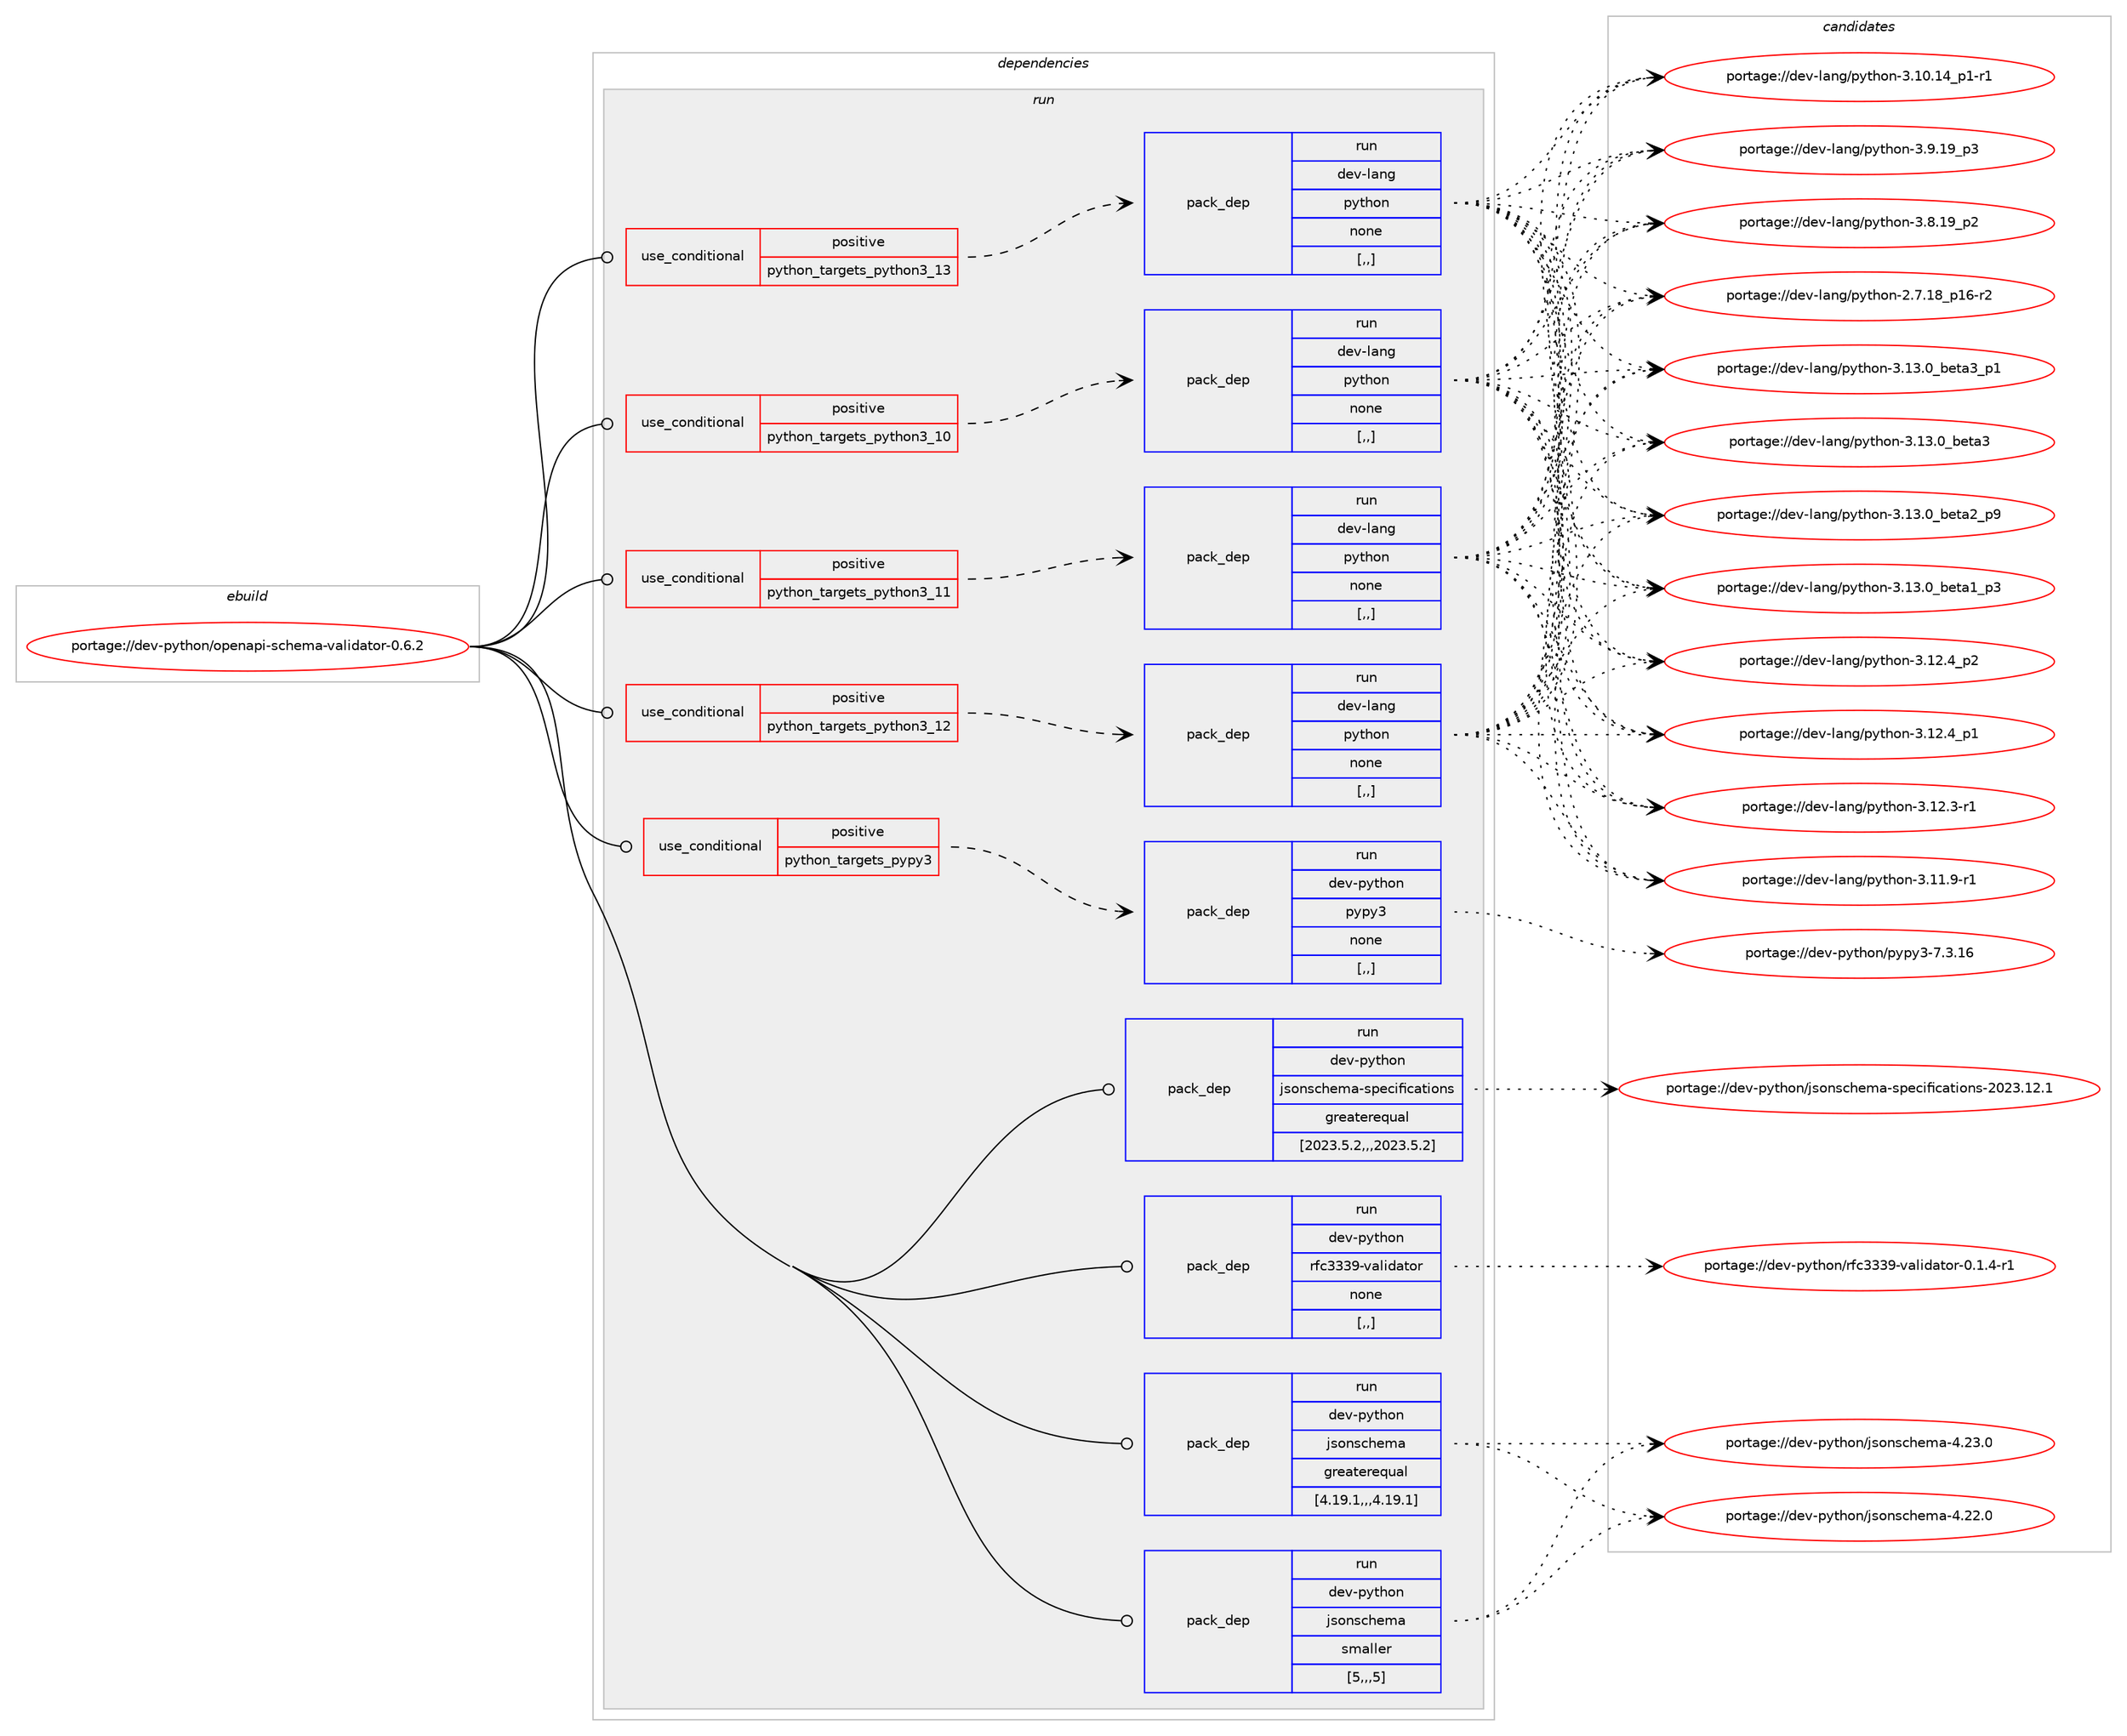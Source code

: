 digraph prolog {

# *************
# Graph options
# *************

newrank=true;
concentrate=true;
compound=true;
graph [rankdir=LR,fontname=Helvetica,fontsize=10,ranksep=1.5];#, ranksep=2.5, nodesep=0.2];
edge  [arrowhead=vee];
node  [fontname=Helvetica,fontsize=10];

# **********
# The ebuild
# **********

subgraph cluster_leftcol {
color=gray;
rank=same;
label=<<i>ebuild</i>>;
id [label="portage://dev-python/openapi-schema-validator-0.6.2", color=red, width=4, href="../dev-python/openapi-schema-validator-0.6.2.svg"];
}

# ****************
# The dependencies
# ****************

subgraph cluster_midcol {
color=gray;
label=<<i>dependencies</i>>;
subgraph cluster_compile {
fillcolor="#eeeeee";
style=filled;
label=<<i>compile</i>>;
}
subgraph cluster_compileandrun {
fillcolor="#eeeeee";
style=filled;
label=<<i>compile and run</i>>;
}
subgraph cluster_run {
fillcolor="#eeeeee";
style=filled;
label=<<i>run</i>>;
subgraph cond35067 {
dependency151821 [label=<<TABLE BORDER="0" CELLBORDER="1" CELLSPACING="0" CELLPADDING="4"><TR><TD ROWSPAN="3" CELLPADDING="10">use_conditional</TD></TR><TR><TD>positive</TD></TR><TR><TD>python_targets_pypy3</TD></TR></TABLE>>, shape=none, color=red];
subgraph pack115519 {
dependency151822 [label=<<TABLE BORDER="0" CELLBORDER="1" CELLSPACING="0" CELLPADDING="4" WIDTH="220"><TR><TD ROWSPAN="6" CELLPADDING="30">pack_dep</TD></TR><TR><TD WIDTH="110">run</TD></TR><TR><TD>dev-python</TD></TR><TR><TD>pypy3</TD></TR><TR><TD>none</TD></TR><TR><TD>[,,]</TD></TR></TABLE>>, shape=none, color=blue];
}
dependency151821:e -> dependency151822:w [weight=20,style="dashed",arrowhead="vee"];
}
id:e -> dependency151821:w [weight=20,style="solid",arrowhead="odot"];
subgraph cond35068 {
dependency151823 [label=<<TABLE BORDER="0" CELLBORDER="1" CELLSPACING="0" CELLPADDING="4"><TR><TD ROWSPAN="3" CELLPADDING="10">use_conditional</TD></TR><TR><TD>positive</TD></TR><TR><TD>python_targets_python3_10</TD></TR></TABLE>>, shape=none, color=red];
subgraph pack115520 {
dependency151824 [label=<<TABLE BORDER="0" CELLBORDER="1" CELLSPACING="0" CELLPADDING="4" WIDTH="220"><TR><TD ROWSPAN="6" CELLPADDING="30">pack_dep</TD></TR><TR><TD WIDTH="110">run</TD></TR><TR><TD>dev-lang</TD></TR><TR><TD>python</TD></TR><TR><TD>none</TD></TR><TR><TD>[,,]</TD></TR></TABLE>>, shape=none, color=blue];
}
dependency151823:e -> dependency151824:w [weight=20,style="dashed",arrowhead="vee"];
}
id:e -> dependency151823:w [weight=20,style="solid",arrowhead="odot"];
subgraph cond35069 {
dependency151825 [label=<<TABLE BORDER="0" CELLBORDER="1" CELLSPACING="0" CELLPADDING="4"><TR><TD ROWSPAN="3" CELLPADDING="10">use_conditional</TD></TR><TR><TD>positive</TD></TR><TR><TD>python_targets_python3_11</TD></TR></TABLE>>, shape=none, color=red];
subgraph pack115521 {
dependency151826 [label=<<TABLE BORDER="0" CELLBORDER="1" CELLSPACING="0" CELLPADDING="4" WIDTH="220"><TR><TD ROWSPAN="6" CELLPADDING="30">pack_dep</TD></TR><TR><TD WIDTH="110">run</TD></TR><TR><TD>dev-lang</TD></TR><TR><TD>python</TD></TR><TR><TD>none</TD></TR><TR><TD>[,,]</TD></TR></TABLE>>, shape=none, color=blue];
}
dependency151825:e -> dependency151826:w [weight=20,style="dashed",arrowhead="vee"];
}
id:e -> dependency151825:w [weight=20,style="solid",arrowhead="odot"];
subgraph cond35070 {
dependency151827 [label=<<TABLE BORDER="0" CELLBORDER="1" CELLSPACING="0" CELLPADDING="4"><TR><TD ROWSPAN="3" CELLPADDING="10">use_conditional</TD></TR><TR><TD>positive</TD></TR><TR><TD>python_targets_python3_12</TD></TR></TABLE>>, shape=none, color=red];
subgraph pack115522 {
dependency151828 [label=<<TABLE BORDER="0" CELLBORDER="1" CELLSPACING="0" CELLPADDING="4" WIDTH="220"><TR><TD ROWSPAN="6" CELLPADDING="30">pack_dep</TD></TR><TR><TD WIDTH="110">run</TD></TR><TR><TD>dev-lang</TD></TR><TR><TD>python</TD></TR><TR><TD>none</TD></TR><TR><TD>[,,]</TD></TR></TABLE>>, shape=none, color=blue];
}
dependency151827:e -> dependency151828:w [weight=20,style="dashed",arrowhead="vee"];
}
id:e -> dependency151827:w [weight=20,style="solid",arrowhead="odot"];
subgraph cond35071 {
dependency151829 [label=<<TABLE BORDER="0" CELLBORDER="1" CELLSPACING="0" CELLPADDING="4"><TR><TD ROWSPAN="3" CELLPADDING="10">use_conditional</TD></TR><TR><TD>positive</TD></TR><TR><TD>python_targets_python3_13</TD></TR></TABLE>>, shape=none, color=red];
subgraph pack115523 {
dependency151830 [label=<<TABLE BORDER="0" CELLBORDER="1" CELLSPACING="0" CELLPADDING="4" WIDTH="220"><TR><TD ROWSPAN="6" CELLPADDING="30">pack_dep</TD></TR><TR><TD WIDTH="110">run</TD></TR><TR><TD>dev-lang</TD></TR><TR><TD>python</TD></TR><TR><TD>none</TD></TR><TR><TD>[,,]</TD></TR></TABLE>>, shape=none, color=blue];
}
dependency151829:e -> dependency151830:w [weight=20,style="dashed",arrowhead="vee"];
}
id:e -> dependency151829:w [weight=20,style="solid",arrowhead="odot"];
subgraph pack115524 {
dependency151831 [label=<<TABLE BORDER="0" CELLBORDER="1" CELLSPACING="0" CELLPADDING="4" WIDTH="220"><TR><TD ROWSPAN="6" CELLPADDING="30">pack_dep</TD></TR><TR><TD WIDTH="110">run</TD></TR><TR><TD>dev-python</TD></TR><TR><TD>jsonschema</TD></TR><TR><TD>greaterequal</TD></TR><TR><TD>[4.19.1,,,4.19.1]</TD></TR></TABLE>>, shape=none, color=blue];
}
id:e -> dependency151831:w [weight=20,style="solid",arrowhead="odot"];
subgraph pack115525 {
dependency151832 [label=<<TABLE BORDER="0" CELLBORDER="1" CELLSPACING="0" CELLPADDING="4" WIDTH="220"><TR><TD ROWSPAN="6" CELLPADDING="30">pack_dep</TD></TR><TR><TD WIDTH="110">run</TD></TR><TR><TD>dev-python</TD></TR><TR><TD>jsonschema</TD></TR><TR><TD>smaller</TD></TR><TR><TD>[5,,,5]</TD></TR></TABLE>>, shape=none, color=blue];
}
id:e -> dependency151832:w [weight=20,style="solid",arrowhead="odot"];
subgraph pack115526 {
dependency151833 [label=<<TABLE BORDER="0" CELLBORDER="1" CELLSPACING="0" CELLPADDING="4" WIDTH="220"><TR><TD ROWSPAN="6" CELLPADDING="30">pack_dep</TD></TR><TR><TD WIDTH="110">run</TD></TR><TR><TD>dev-python</TD></TR><TR><TD>jsonschema-specifications</TD></TR><TR><TD>greaterequal</TD></TR><TR><TD>[2023.5.2,,,2023.5.2]</TD></TR></TABLE>>, shape=none, color=blue];
}
id:e -> dependency151833:w [weight=20,style="solid",arrowhead="odot"];
subgraph pack115527 {
dependency151834 [label=<<TABLE BORDER="0" CELLBORDER="1" CELLSPACING="0" CELLPADDING="4" WIDTH="220"><TR><TD ROWSPAN="6" CELLPADDING="30">pack_dep</TD></TR><TR><TD WIDTH="110">run</TD></TR><TR><TD>dev-python</TD></TR><TR><TD>rfc3339-validator</TD></TR><TR><TD>none</TD></TR><TR><TD>[,,]</TD></TR></TABLE>>, shape=none, color=blue];
}
id:e -> dependency151834:w [weight=20,style="solid",arrowhead="odot"];
}
}

# **************
# The candidates
# **************

subgraph cluster_choices {
rank=same;
color=gray;
label=<<i>candidates</i>>;

subgraph choice115519 {
color=black;
nodesep=1;
choice10010111845112121116104111110471121211121215145554651464954 [label="portage://dev-python/pypy3-7.3.16", color=red, width=4,href="../dev-python/pypy3-7.3.16.svg"];
dependency151822:e -> choice10010111845112121116104111110471121211121215145554651464954:w [style=dotted,weight="100"];
}
subgraph choice115520 {
color=black;
nodesep=1;
choice10010111845108971101034711212111610411111045514649514648959810111697519511249 [label="portage://dev-lang/python-3.13.0_beta3_p1", color=red, width=4,href="../dev-lang/python-3.13.0_beta3_p1.svg"];
choice1001011184510897110103471121211161041111104551464951464895981011169751 [label="portage://dev-lang/python-3.13.0_beta3", color=red, width=4,href="../dev-lang/python-3.13.0_beta3.svg"];
choice10010111845108971101034711212111610411111045514649514648959810111697509511257 [label="portage://dev-lang/python-3.13.0_beta2_p9", color=red, width=4,href="../dev-lang/python-3.13.0_beta2_p9.svg"];
choice10010111845108971101034711212111610411111045514649514648959810111697499511251 [label="portage://dev-lang/python-3.13.0_beta1_p3", color=red, width=4,href="../dev-lang/python-3.13.0_beta1_p3.svg"];
choice100101118451089711010347112121116104111110455146495046529511250 [label="portage://dev-lang/python-3.12.4_p2", color=red, width=4,href="../dev-lang/python-3.12.4_p2.svg"];
choice100101118451089711010347112121116104111110455146495046529511249 [label="portage://dev-lang/python-3.12.4_p1", color=red, width=4,href="../dev-lang/python-3.12.4_p1.svg"];
choice100101118451089711010347112121116104111110455146495046514511449 [label="portage://dev-lang/python-3.12.3-r1", color=red, width=4,href="../dev-lang/python-3.12.3-r1.svg"];
choice100101118451089711010347112121116104111110455146494946574511449 [label="portage://dev-lang/python-3.11.9-r1", color=red, width=4,href="../dev-lang/python-3.11.9-r1.svg"];
choice100101118451089711010347112121116104111110455146494846495295112494511449 [label="portage://dev-lang/python-3.10.14_p1-r1", color=red, width=4,href="../dev-lang/python-3.10.14_p1-r1.svg"];
choice100101118451089711010347112121116104111110455146574649579511251 [label="portage://dev-lang/python-3.9.19_p3", color=red, width=4,href="../dev-lang/python-3.9.19_p3.svg"];
choice100101118451089711010347112121116104111110455146564649579511250 [label="portage://dev-lang/python-3.8.19_p2", color=red, width=4,href="../dev-lang/python-3.8.19_p2.svg"];
choice100101118451089711010347112121116104111110455046554649569511249544511450 [label="portage://dev-lang/python-2.7.18_p16-r2", color=red, width=4,href="../dev-lang/python-2.7.18_p16-r2.svg"];
dependency151824:e -> choice10010111845108971101034711212111610411111045514649514648959810111697519511249:w [style=dotted,weight="100"];
dependency151824:e -> choice1001011184510897110103471121211161041111104551464951464895981011169751:w [style=dotted,weight="100"];
dependency151824:e -> choice10010111845108971101034711212111610411111045514649514648959810111697509511257:w [style=dotted,weight="100"];
dependency151824:e -> choice10010111845108971101034711212111610411111045514649514648959810111697499511251:w [style=dotted,weight="100"];
dependency151824:e -> choice100101118451089711010347112121116104111110455146495046529511250:w [style=dotted,weight="100"];
dependency151824:e -> choice100101118451089711010347112121116104111110455146495046529511249:w [style=dotted,weight="100"];
dependency151824:e -> choice100101118451089711010347112121116104111110455146495046514511449:w [style=dotted,weight="100"];
dependency151824:e -> choice100101118451089711010347112121116104111110455146494946574511449:w [style=dotted,weight="100"];
dependency151824:e -> choice100101118451089711010347112121116104111110455146494846495295112494511449:w [style=dotted,weight="100"];
dependency151824:e -> choice100101118451089711010347112121116104111110455146574649579511251:w [style=dotted,weight="100"];
dependency151824:e -> choice100101118451089711010347112121116104111110455146564649579511250:w [style=dotted,weight="100"];
dependency151824:e -> choice100101118451089711010347112121116104111110455046554649569511249544511450:w [style=dotted,weight="100"];
}
subgraph choice115521 {
color=black;
nodesep=1;
choice10010111845108971101034711212111610411111045514649514648959810111697519511249 [label="portage://dev-lang/python-3.13.0_beta3_p1", color=red, width=4,href="../dev-lang/python-3.13.0_beta3_p1.svg"];
choice1001011184510897110103471121211161041111104551464951464895981011169751 [label="portage://dev-lang/python-3.13.0_beta3", color=red, width=4,href="../dev-lang/python-3.13.0_beta3.svg"];
choice10010111845108971101034711212111610411111045514649514648959810111697509511257 [label="portage://dev-lang/python-3.13.0_beta2_p9", color=red, width=4,href="../dev-lang/python-3.13.0_beta2_p9.svg"];
choice10010111845108971101034711212111610411111045514649514648959810111697499511251 [label="portage://dev-lang/python-3.13.0_beta1_p3", color=red, width=4,href="../dev-lang/python-3.13.0_beta1_p3.svg"];
choice100101118451089711010347112121116104111110455146495046529511250 [label="portage://dev-lang/python-3.12.4_p2", color=red, width=4,href="../dev-lang/python-3.12.4_p2.svg"];
choice100101118451089711010347112121116104111110455146495046529511249 [label="portage://dev-lang/python-3.12.4_p1", color=red, width=4,href="../dev-lang/python-3.12.4_p1.svg"];
choice100101118451089711010347112121116104111110455146495046514511449 [label="portage://dev-lang/python-3.12.3-r1", color=red, width=4,href="../dev-lang/python-3.12.3-r1.svg"];
choice100101118451089711010347112121116104111110455146494946574511449 [label="portage://dev-lang/python-3.11.9-r1", color=red, width=4,href="../dev-lang/python-3.11.9-r1.svg"];
choice100101118451089711010347112121116104111110455146494846495295112494511449 [label="portage://dev-lang/python-3.10.14_p1-r1", color=red, width=4,href="../dev-lang/python-3.10.14_p1-r1.svg"];
choice100101118451089711010347112121116104111110455146574649579511251 [label="portage://dev-lang/python-3.9.19_p3", color=red, width=4,href="../dev-lang/python-3.9.19_p3.svg"];
choice100101118451089711010347112121116104111110455146564649579511250 [label="portage://dev-lang/python-3.8.19_p2", color=red, width=4,href="../dev-lang/python-3.8.19_p2.svg"];
choice100101118451089711010347112121116104111110455046554649569511249544511450 [label="portage://dev-lang/python-2.7.18_p16-r2", color=red, width=4,href="../dev-lang/python-2.7.18_p16-r2.svg"];
dependency151826:e -> choice10010111845108971101034711212111610411111045514649514648959810111697519511249:w [style=dotted,weight="100"];
dependency151826:e -> choice1001011184510897110103471121211161041111104551464951464895981011169751:w [style=dotted,weight="100"];
dependency151826:e -> choice10010111845108971101034711212111610411111045514649514648959810111697509511257:w [style=dotted,weight="100"];
dependency151826:e -> choice10010111845108971101034711212111610411111045514649514648959810111697499511251:w [style=dotted,weight="100"];
dependency151826:e -> choice100101118451089711010347112121116104111110455146495046529511250:w [style=dotted,weight="100"];
dependency151826:e -> choice100101118451089711010347112121116104111110455146495046529511249:w [style=dotted,weight="100"];
dependency151826:e -> choice100101118451089711010347112121116104111110455146495046514511449:w [style=dotted,weight="100"];
dependency151826:e -> choice100101118451089711010347112121116104111110455146494946574511449:w [style=dotted,weight="100"];
dependency151826:e -> choice100101118451089711010347112121116104111110455146494846495295112494511449:w [style=dotted,weight="100"];
dependency151826:e -> choice100101118451089711010347112121116104111110455146574649579511251:w [style=dotted,weight="100"];
dependency151826:e -> choice100101118451089711010347112121116104111110455146564649579511250:w [style=dotted,weight="100"];
dependency151826:e -> choice100101118451089711010347112121116104111110455046554649569511249544511450:w [style=dotted,weight="100"];
}
subgraph choice115522 {
color=black;
nodesep=1;
choice10010111845108971101034711212111610411111045514649514648959810111697519511249 [label="portage://dev-lang/python-3.13.0_beta3_p1", color=red, width=4,href="../dev-lang/python-3.13.0_beta3_p1.svg"];
choice1001011184510897110103471121211161041111104551464951464895981011169751 [label="portage://dev-lang/python-3.13.0_beta3", color=red, width=4,href="../dev-lang/python-3.13.0_beta3.svg"];
choice10010111845108971101034711212111610411111045514649514648959810111697509511257 [label="portage://dev-lang/python-3.13.0_beta2_p9", color=red, width=4,href="../dev-lang/python-3.13.0_beta2_p9.svg"];
choice10010111845108971101034711212111610411111045514649514648959810111697499511251 [label="portage://dev-lang/python-3.13.0_beta1_p3", color=red, width=4,href="../dev-lang/python-3.13.0_beta1_p3.svg"];
choice100101118451089711010347112121116104111110455146495046529511250 [label="portage://dev-lang/python-3.12.4_p2", color=red, width=4,href="../dev-lang/python-3.12.4_p2.svg"];
choice100101118451089711010347112121116104111110455146495046529511249 [label="portage://dev-lang/python-3.12.4_p1", color=red, width=4,href="../dev-lang/python-3.12.4_p1.svg"];
choice100101118451089711010347112121116104111110455146495046514511449 [label="portage://dev-lang/python-3.12.3-r1", color=red, width=4,href="../dev-lang/python-3.12.3-r1.svg"];
choice100101118451089711010347112121116104111110455146494946574511449 [label="portage://dev-lang/python-3.11.9-r1", color=red, width=4,href="../dev-lang/python-3.11.9-r1.svg"];
choice100101118451089711010347112121116104111110455146494846495295112494511449 [label="portage://dev-lang/python-3.10.14_p1-r1", color=red, width=4,href="../dev-lang/python-3.10.14_p1-r1.svg"];
choice100101118451089711010347112121116104111110455146574649579511251 [label="portage://dev-lang/python-3.9.19_p3", color=red, width=4,href="../dev-lang/python-3.9.19_p3.svg"];
choice100101118451089711010347112121116104111110455146564649579511250 [label="portage://dev-lang/python-3.8.19_p2", color=red, width=4,href="../dev-lang/python-3.8.19_p2.svg"];
choice100101118451089711010347112121116104111110455046554649569511249544511450 [label="portage://dev-lang/python-2.7.18_p16-r2", color=red, width=4,href="../dev-lang/python-2.7.18_p16-r2.svg"];
dependency151828:e -> choice10010111845108971101034711212111610411111045514649514648959810111697519511249:w [style=dotted,weight="100"];
dependency151828:e -> choice1001011184510897110103471121211161041111104551464951464895981011169751:w [style=dotted,weight="100"];
dependency151828:e -> choice10010111845108971101034711212111610411111045514649514648959810111697509511257:w [style=dotted,weight="100"];
dependency151828:e -> choice10010111845108971101034711212111610411111045514649514648959810111697499511251:w [style=dotted,weight="100"];
dependency151828:e -> choice100101118451089711010347112121116104111110455146495046529511250:w [style=dotted,weight="100"];
dependency151828:e -> choice100101118451089711010347112121116104111110455146495046529511249:w [style=dotted,weight="100"];
dependency151828:e -> choice100101118451089711010347112121116104111110455146495046514511449:w [style=dotted,weight="100"];
dependency151828:e -> choice100101118451089711010347112121116104111110455146494946574511449:w [style=dotted,weight="100"];
dependency151828:e -> choice100101118451089711010347112121116104111110455146494846495295112494511449:w [style=dotted,weight="100"];
dependency151828:e -> choice100101118451089711010347112121116104111110455146574649579511251:w [style=dotted,weight="100"];
dependency151828:e -> choice100101118451089711010347112121116104111110455146564649579511250:w [style=dotted,weight="100"];
dependency151828:e -> choice100101118451089711010347112121116104111110455046554649569511249544511450:w [style=dotted,weight="100"];
}
subgraph choice115523 {
color=black;
nodesep=1;
choice10010111845108971101034711212111610411111045514649514648959810111697519511249 [label="portage://dev-lang/python-3.13.0_beta3_p1", color=red, width=4,href="../dev-lang/python-3.13.0_beta3_p1.svg"];
choice1001011184510897110103471121211161041111104551464951464895981011169751 [label="portage://dev-lang/python-3.13.0_beta3", color=red, width=4,href="../dev-lang/python-3.13.0_beta3.svg"];
choice10010111845108971101034711212111610411111045514649514648959810111697509511257 [label="portage://dev-lang/python-3.13.0_beta2_p9", color=red, width=4,href="../dev-lang/python-3.13.0_beta2_p9.svg"];
choice10010111845108971101034711212111610411111045514649514648959810111697499511251 [label="portage://dev-lang/python-3.13.0_beta1_p3", color=red, width=4,href="../dev-lang/python-3.13.0_beta1_p3.svg"];
choice100101118451089711010347112121116104111110455146495046529511250 [label="portage://dev-lang/python-3.12.4_p2", color=red, width=4,href="../dev-lang/python-3.12.4_p2.svg"];
choice100101118451089711010347112121116104111110455146495046529511249 [label="portage://dev-lang/python-3.12.4_p1", color=red, width=4,href="../dev-lang/python-3.12.4_p1.svg"];
choice100101118451089711010347112121116104111110455146495046514511449 [label="portage://dev-lang/python-3.12.3-r1", color=red, width=4,href="../dev-lang/python-3.12.3-r1.svg"];
choice100101118451089711010347112121116104111110455146494946574511449 [label="portage://dev-lang/python-3.11.9-r1", color=red, width=4,href="../dev-lang/python-3.11.9-r1.svg"];
choice100101118451089711010347112121116104111110455146494846495295112494511449 [label="portage://dev-lang/python-3.10.14_p1-r1", color=red, width=4,href="../dev-lang/python-3.10.14_p1-r1.svg"];
choice100101118451089711010347112121116104111110455146574649579511251 [label="portage://dev-lang/python-3.9.19_p3", color=red, width=4,href="../dev-lang/python-3.9.19_p3.svg"];
choice100101118451089711010347112121116104111110455146564649579511250 [label="portage://dev-lang/python-3.8.19_p2", color=red, width=4,href="../dev-lang/python-3.8.19_p2.svg"];
choice100101118451089711010347112121116104111110455046554649569511249544511450 [label="portage://dev-lang/python-2.7.18_p16-r2", color=red, width=4,href="../dev-lang/python-2.7.18_p16-r2.svg"];
dependency151830:e -> choice10010111845108971101034711212111610411111045514649514648959810111697519511249:w [style=dotted,weight="100"];
dependency151830:e -> choice1001011184510897110103471121211161041111104551464951464895981011169751:w [style=dotted,weight="100"];
dependency151830:e -> choice10010111845108971101034711212111610411111045514649514648959810111697509511257:w [style=dotted,weight="100"];
dependency151830:e -> choice10010111845108971101034711212111610411111045514649514648959810111697499511251:w [style=dotted,weight="100"];
dependency151830:e -> choice100101118451089711010347112121116104111110455146495046529511250:w [style=dotted,weight="100"];
dependency151830:e -> choice100101118451089711010347112121116104111110455146495046529511249:w [style=dotted,weight="100"];
dependency151830:e -> choice100101118451089711010347112121116104111110455146495046514511449:w [style=dotted,weight="100"];
dependency151830:e -> choice100101118451089711010347112121116104111110455146494946574511449:w [style=dotted,weight="100"];
dependency151830:e -> choice100101118451089711010347112121116104111110455146494846495295112494511449:w [style=dotted,weight="100"];
dependency151830:e -> choice100101118451089711010347112121116104111110455146574649579511251:w [style=dotted,weight="100"];
dependency151830:e -> choice100101118451089711010347112121116104111110455146564649579511250:w [style=dotted,weight="100"];
dependency151830:e -> choice100101118451089711010347112121116104111110455046554649569511249544511450:w [style=dotted,weight="100"];
}
subgraph choice115524 {
color=black;
nodesep=1;
choice1001011184511212111610411111047106115111110115991041011099745524650514648 [label="portage://dev-python/jsonschema-4.23.0", color=red, width=4,href="../dev-python/jsonschema-4.23.0.svg"];
choice1001011184511212111610411111047106115111110115991041011099745524650504648 [label="portage://dev-python/jsonschema-4.22.0", color=red, width=4,href="../dev-python/jsonschema-4.22.0.svg"];
dependency151831:e -> choice1001011184511212111610411111047106115111110115991041011099745524650514648:w [style=dotted,weight="100"];
dependency151831:e -> choice1001011184511212111610411111047106115111110115991041011099745524650504648:w [style=dotted,weight="100"];
}
subgraph choice115525 {
color=black;
nodesep=1;
choice1001011184511212111610411111047106115111110115991041011099745524650514648 [label="portage://dev-python/jsonschema-4.23.0", color=red, width=4,href="../dev-python/jsonschema-4.23.0.svg"];
choice1001011184511212111610411111047106115111110115991041011099745524650504648 [label="portage://dev-python/jsonschema-4.22.0", color=red, width=4,href="../dev-python/jsonschema-4.22.0.svg"];
dependency151832:e -> choice1001011184511212111610411111047106115111110115991041011099745524650514648:w [style=dotted,weight="100"];
dependency151832:e -> choice1001011184511212111610411111047106115111110115991041011099745524650504648:w [style=dotted,weight="100"];
}
subgraph choice115526 {
color=black;
nodesep=1;
choice100101118451121211161041111104710611511111011599104101109974511511210199105102105999711610511111011545504850514649504649 [label="portage://dev-python/jsonschema-specifications-2023.12.1", color=red, width=4,href="../dev-python/jsonschema-specifications-2023.12.1.svg"];
dependency151833:e -> choice100101118451121211161041111104710611511111011599104101109974511511210199105102105999711610511111011545504850514649504649:w [style=dotted,weight="100"];
}
subgraph choice115527 {
color=black;
nodesep=1;
choice100101118451121211161041111104711410299515151574511897108105100971161111144548464946524511449 [label="portage://dev-python/rfc3339-validator-0.1.4-r1", color=red, width=4,href="../dev-python/rfc3339-validator-0.1.4-r1.svg"];
dependency151834:e -> choice100101118451121211161041111104711410299515151574511897108105100971161111144548464946524511449:w [style=dotted,weight="100"];
}
}

}
